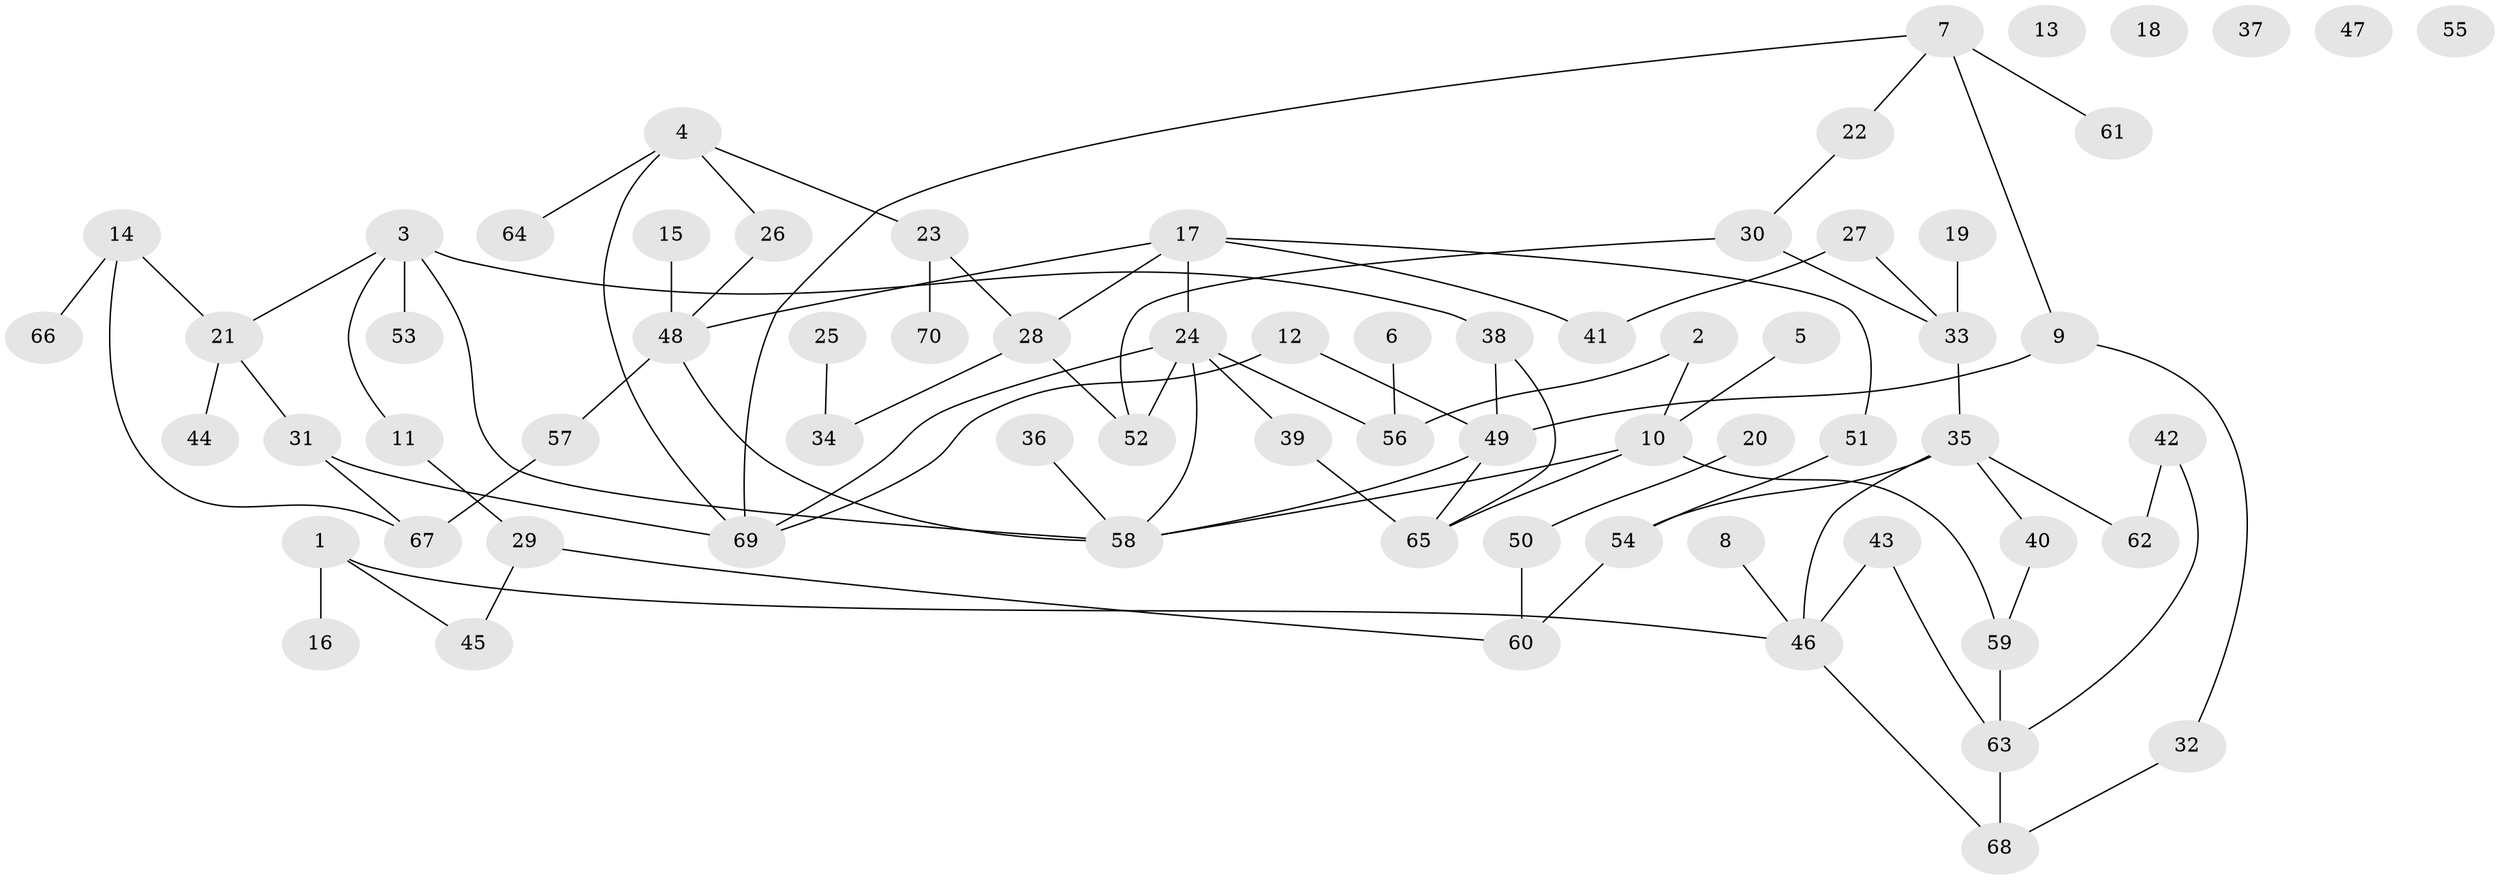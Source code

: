// Generated by graph-tools (version 1.1) at 2025/00/03/09/25 03:00:40]
// undirected, 70 vertices, 88 edges
graph export_dot {
graph [start="1"]
  node [color=gray90,style=filled];
  1;
  2;
  3;
  4;
  5;
  6;
  7;
  8;
  9;
  10;
  11;
  12;
  13;
  14;
  15;
  16;
  17;
  18;
  19;
  20;
  21;
  22;
  23;
  24;
  25;
  26;
  27;
  28;
  29;
  30;
  31;
  32;
  33;
  34;
  35;
  36;
  37;
  38;
  39;
  40;
  41;
  42;
  43;
  44;
  45;
  46;
  47;
  48;
  49;
  50;
  51;
  52;
  53;
  54;
  55;
  56;
  57;
  58;
  59;
  60;
  61;
  62;
  63;
  64;
  65;
  66;
  67;
  68;
  69;
  70;
  1 -- 16;
  1 -- 45;
  1 -- 46;
  2 -- 10;
  2 -- 56;
  3 -- 11;
  3 -- 21;
  3 -- 38;
  3 -- 53;
  3 -- 58;
  4 -- 23;
  4 -- 26;
  4 -- 64;
  4 -- 69;
  5 -- 10;
  6 -- 56;
  7 -- 9;
  7 -- 22;
  7 -- 61;
  7 -- 69;
  8 -- 46;
  9 -- 32;
  9 -- 49;
  10 -- 58;
  10 -- 59;
  10 -- 65;
  11 -- 29;
  12 -- 49;
  12 -- 69;
  14 -- 21;
  14 -- 66;
  14 -- 67;
  15 -- 48;
  17 -- 24;
  17 -- 28;
  17 -- 41;
  17 -- 48;
  17 -- 51;
  19 -- 33;
  20 -- 50;
  21 -- 31;
  21 -- 44;
  22 -- 30;
  23 -- 28;
  23 -- 70;
  24 -- 39;
  24 -- 52;
  24 -- 56;
  24 -- 58;
  24 -- 69;
  25 -- 34;
  26 -- 48;
  27 -- 33;
  27 -- 41;
  28 -- 34;
  28 -- 52;
  29 -- 45;
  29 -- 60;
  30 -- 33;
  30 -- 52;
  31 -- 67;
  31 -- 69;
  32 -- 68;
  33 -- 35;
  35 -- 40;
  35 -- 46;
  35 -- 54;
  35 -- 62;
  36 -- 58;
  38 -- 49;
  38 -- 65;
  39 -- 65;
  40 -- 59;
  42 -- 62;
  42 -- 63;
  43 -- 46;
  43 -- 63;
  46 -- 68;
  48 -- 57;
  48 -- 58;
  49 -- 58;
  49 -- 65;
  50 -- 60;
  51 -- 54;
  54 -- 60;
  57 -- 67;
  59 -- 63;
  63 -- 68;
}
